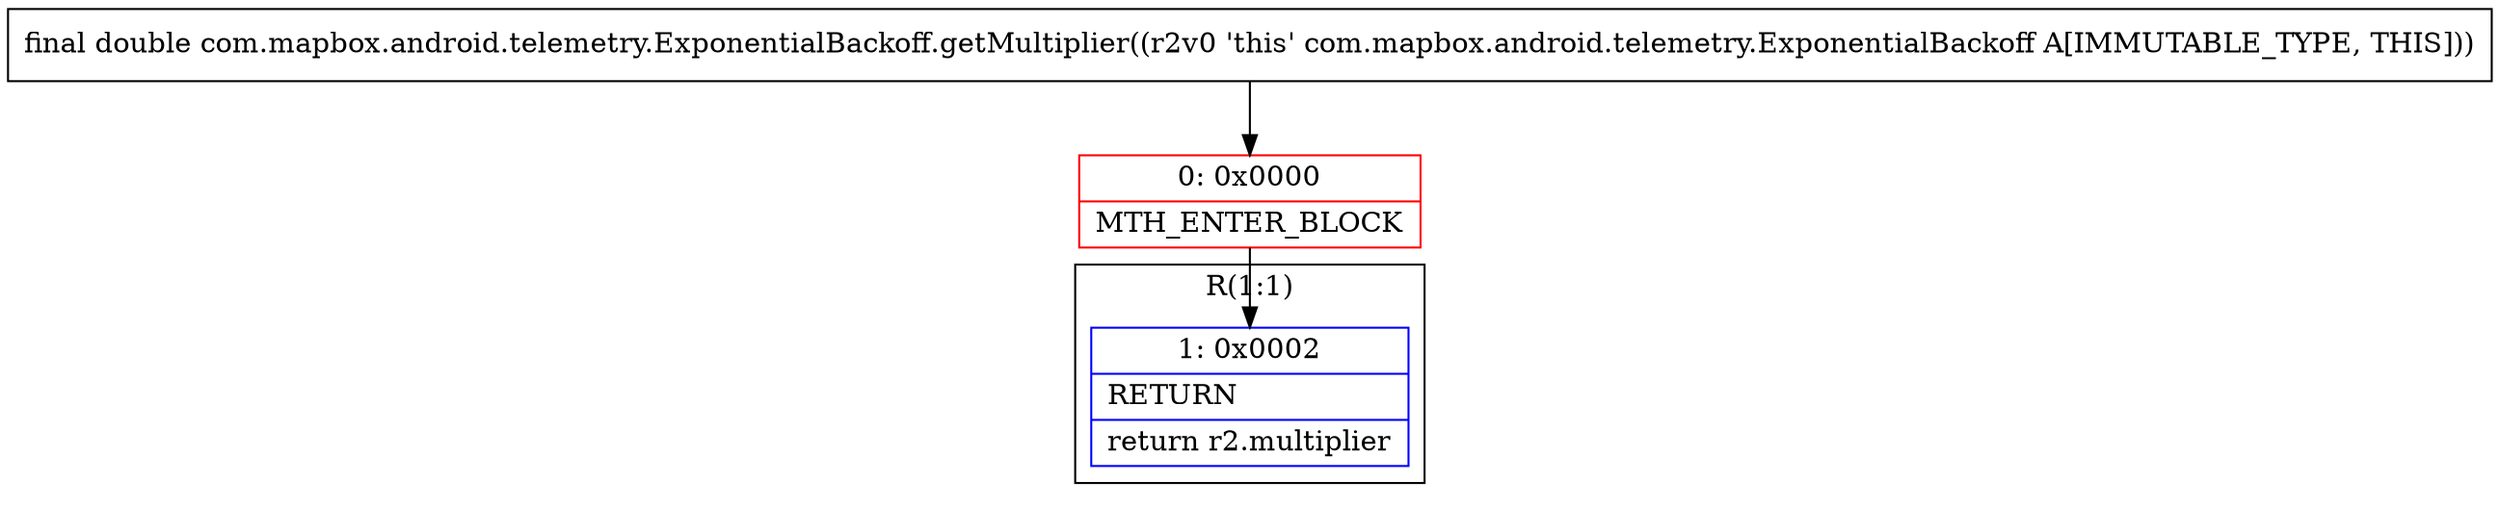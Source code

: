 digraph "CFG forcom.mapbox.android.telemetry.ExponentialBackoff.getMultiplier()D" {
subgraph cluster_Region_483731077 {
label = "R(1:1)";
node [shape=record,color=blue];
Node_1 [shape=record,label="{1\:\ 0x0002|RETURN\l|return r2.multiplier\l}"];
}
Node_0 [shape=record,color=red,label="{0\:\ 0x0000|MTH_ENTER_BLOCK\l}"];
MethodNode[shape=record,label="{final double com.mapbox.android.telemetry.ExponentialBackoff.getMultiplier((r2v0 'this' com.mapbox.android.telemetry.ExponentialBackoff A[IMMUTABLE_TYPE, THIS])) }"];
MethodNode -> Node_0;
Node_0 -> Node_1;
}

